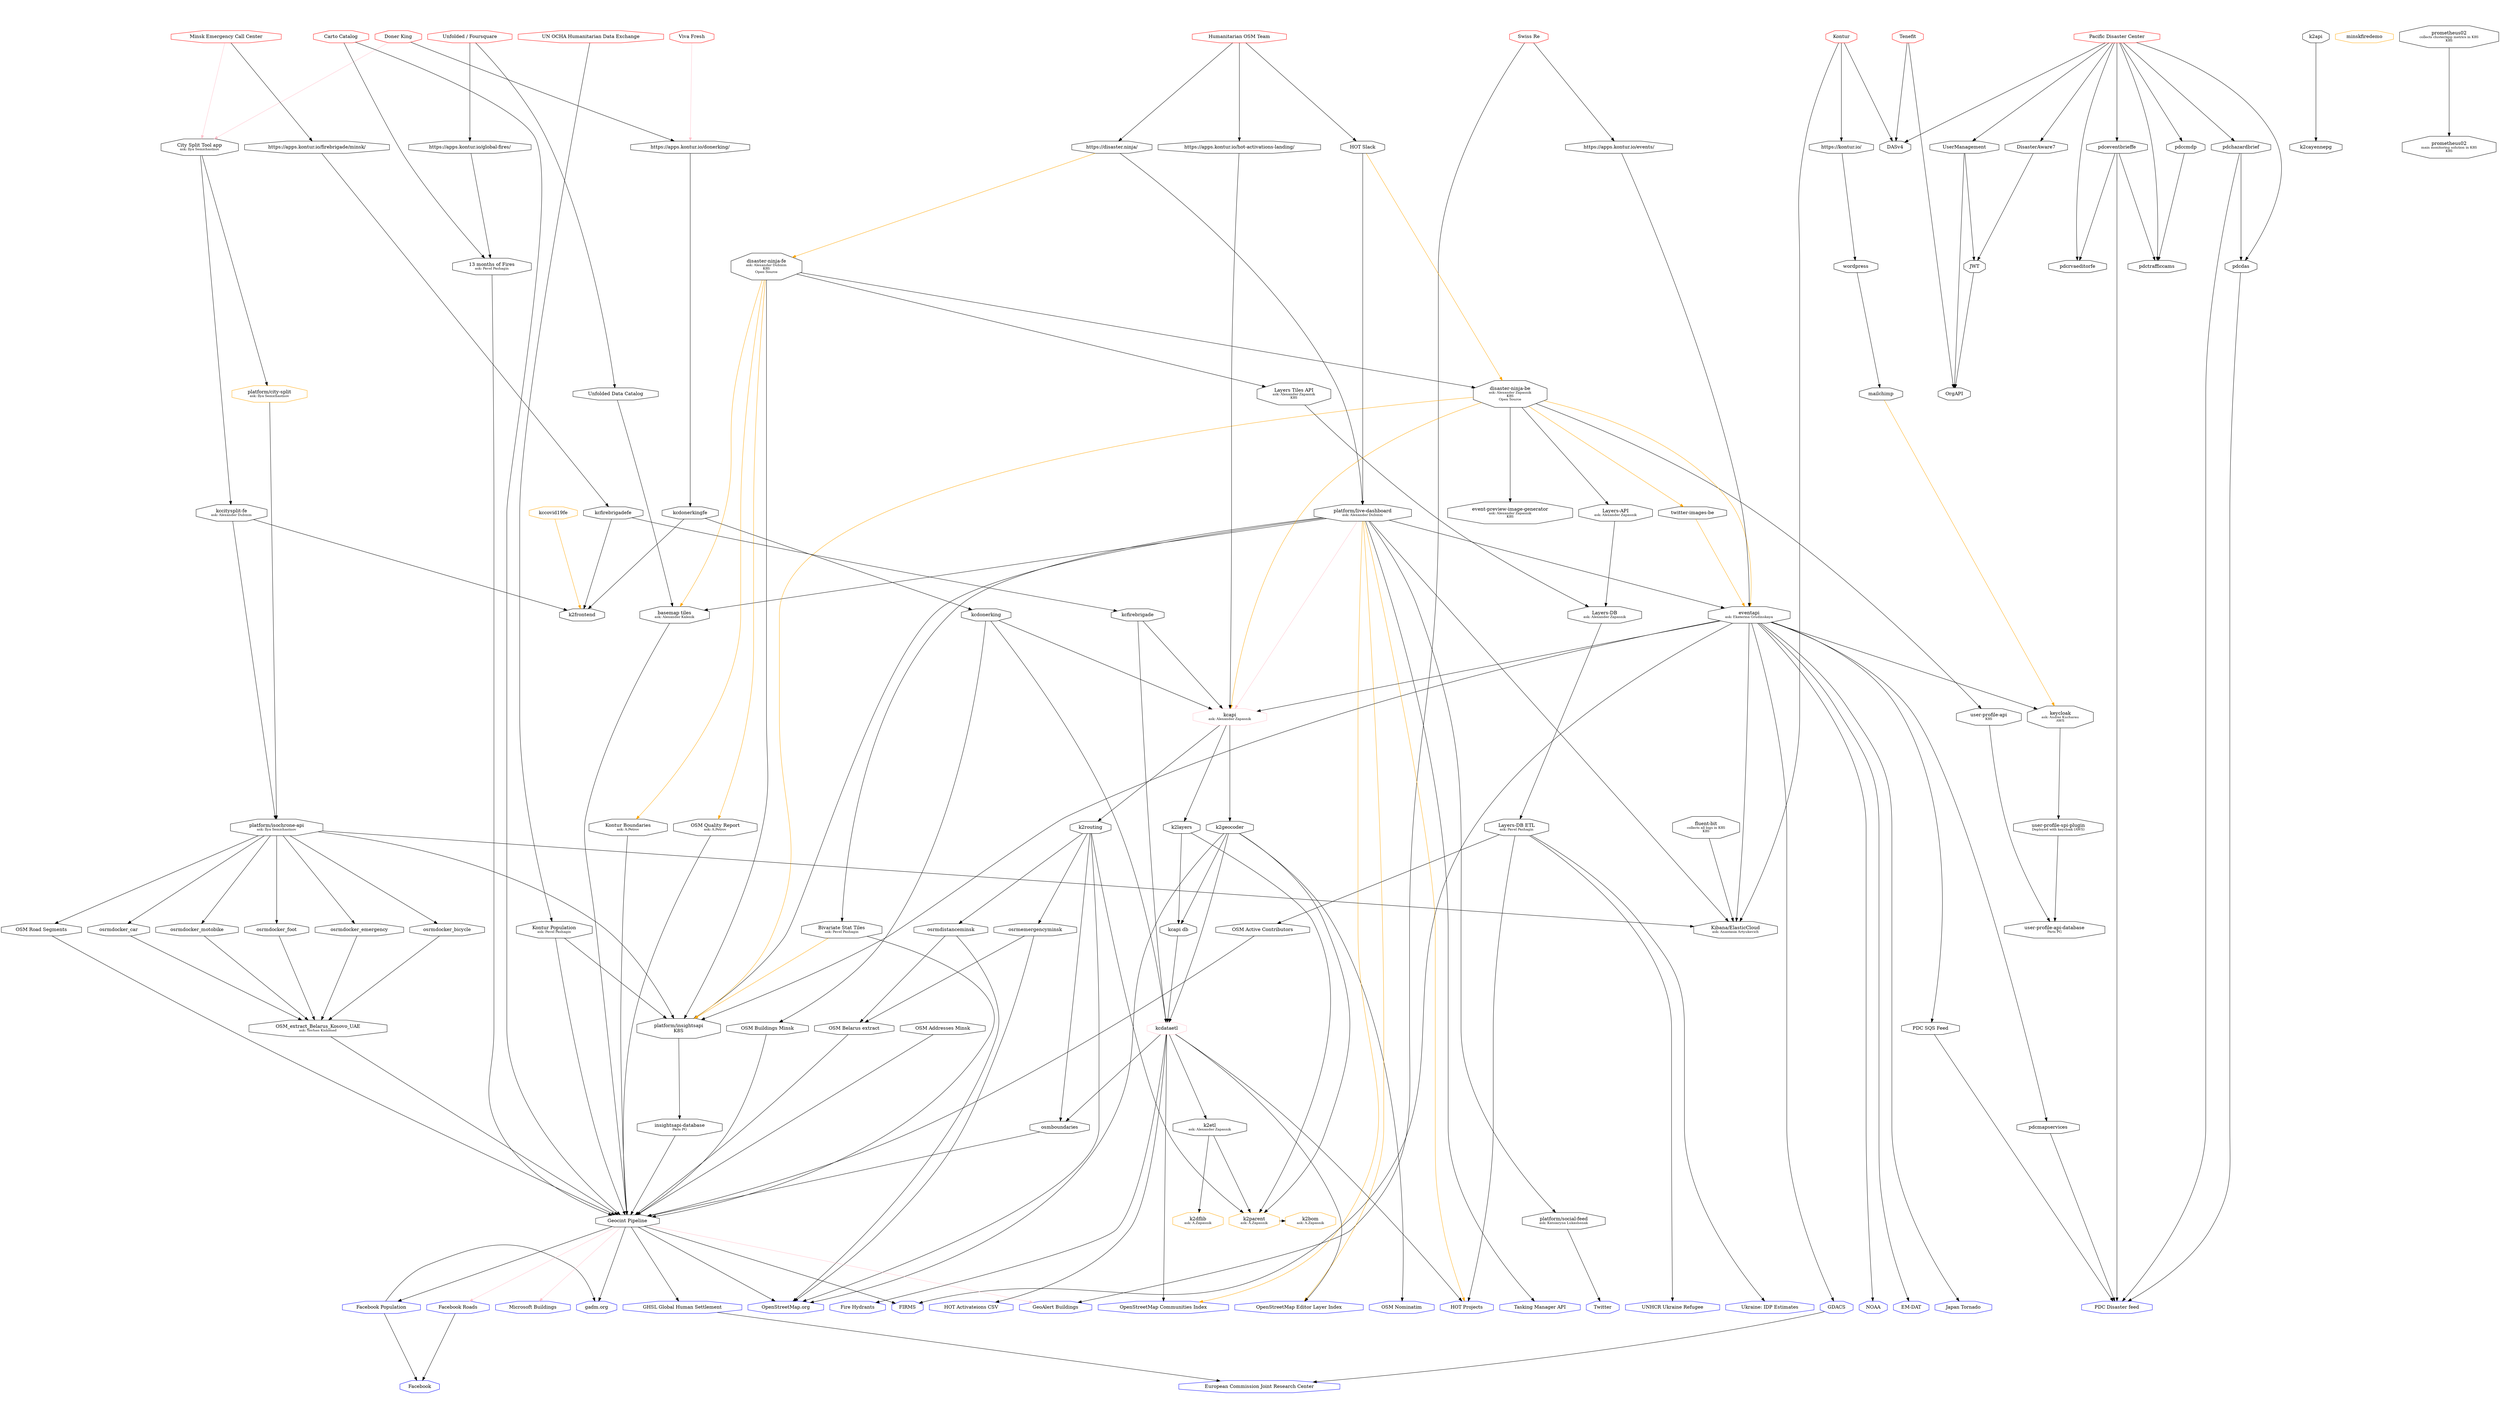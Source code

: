 digraph {
    ratio=0.5625
    #ratio=0.7
    #ratio=1.0407 // 1993:1915
    #ratio=1.42
    maxiter=10000
    #compound=true;
    newrank=true
    edge[minlen=1,weight=1]
    node[shape=octagon]
    // customers
    {
        rank=same;
        HOT [label="Humanitarian OSM Team",color=red]
        PDC [label="Pacific Disaster Center",color=red]
        Tenefit [label="Tenefit",color=red]
        SwissRe [label="Swiss Re",color=red]
        //Vianova [label="Vianova",color=red]
        DonerKing [label="Doner King",color=red]
        mchs [label="Minsk Emergency Call Center",color=red]
        HDX [label="UN OCHA Humanitarian Data Exchange",color=red]
        Kontur [label="Kontur",color=red]
        Vivafresh [label="Viva Fresh",color=red]
        Unfolded [label="Unfolded / Foursquare",color=red]
        cartocatalog [label="Carto Catalog", color=red] //updated 2021-10-08

 //       Craftco [label="craft.co",color=red] -- did not happen

    }
    // user facing
    // external
    {
        rank=same;
        osm [label="OpenStreetMap.org",color=blue]
        twitter [label="Twitter",color=blue]
        facebookpopulation [label="Facebook Population",color=blue]
        facebookroads [label="Facebook Roads",color=blue]
        msbuildings [label="Microsoft Buildings",color=blue]
        geoalertbuildings [label="GeoAlert Buildings",color=blue]
        gdacs [label="GDACS", color=blue]
        ghs [label="GHSL Global Human Settlement",color=blue]
        gadm [label="gadm.org",color=blue]
        hotactivations [label="HOT Projects",color=blue]
        hotactivationscsv [label="HOT Activateions CSV",color=blue]
        osmlayers [label="OpenStreetMap Editor Layer Index",color=blue]
        osmcommunities [label="OpenStreetMap Communities Index",color=blue]
        pdcdisasters [label="PDC Disaster feed",color=blue]
        taskingmanagerapi [label="Tasking Manager API",color=blue] //new
        firms [label="FIRMS", color=blue] //new
        noaa [label="NOAA", color=blue] //new
        emdat [label="EM-DAT", color=blue] //new
        japantornado [label="Japan Tornado", color=blue] //new??
        firehydrants [label="Fire Hydrants", color=blue] //new
        osmnominatim [label="OSM Nominatim", color=blue]
        unhcrukrainerefugee [label="UNHCR Ukraine Refugee", color=blue]
        idpestimates [label="Ukraine: IDP Estimates", color=blue]

    }

    {
        rank=same; //updated 2021-10-08
        k2parent [label=<k2parent<BR /><FONT POINT-SIZE="10">ask: A.Zapasnik</FONT>>];
        k2dflib [label=<k2dflib<BR /><FONT POINT-SIZE="10">ask: A.Zapasnik</FONT>>];
        k2bom [label=<k2bom<BR /><FONT POINT-SIZE="10">ask: A.Zapasnik</FONT>>];
    }

    {
        rank=same; //updated 2021-10-08
        osrmemergencyminsk
        osrmdistanceminsk
        osrmdocker_motobike
        osrmdocker_foot
        osrmdocker_emergency
        osrmdocker_bicycle
        osrmdocker_car


    }

    {
        rank=same
        kontur_boundaries [label=<Kontur Boundaries<BR /><FONT POINT-SIZE="10">ask: A.Petrov</FONT>>]
        OSM_quality_report [label=<OSM Quality Report<BR /><FONT POINT-SIZE="10">ask: A.Petrov</FONT>>]
        k2routing
        k2layers
        k2geocoder
    }

    k2geocoder -> osmnominatim
    livedashboard -> osmlayers [color=orange]
    livedashboard -> osmcommunities [color=orange]
    livedashboard -> hotactivations [color=orange]
    livedashboard -> kcapi [color=pink]
    livedashboard -> taskingmanagerapi//new


    "user-profile-api" [label=<user-profile-api<FONT POINT-SIZE="10"><BR />K8S</FONT>>]
    "user-profile-api-database" [label=<user-profile-api-database<FONT POINT-SIZE="10"><BR />Paris PG</FONT>>]
    "user-profile-api" -> "user-profile-api-database"

    "user-profile-spi-plugin" [label=<user-profile-spi-plugin<FONT POINT-SIZE="10"><BR />Deployed with keycloak (AWS)</FONT>>]
    "user-profile-spi-plugin" -> "user-profile-api-database"

    keycloak -> "user-profile-spi-plugin"

    keycloak [label=<keycloak<BR /><FONT POINT-SIZE="10">ask: Andrei Kucharau<BR />AWS</FONT>>]
    eventapi -> keycloak
    mailchimp -> keycloak  [color=orange]

    bivariatestat -> insightsapi [color=orange]

    "basemap tiles"  [label=<basemap tiles<BR /><FONT POINT-SIZE="10">ask: Alexander Kalenik</FONT>>]
    "disaster-ninja-fe" -> "basemap tiles" [color=orange]
    livedashboard -> "basemap tiles" //according to A.Dubinin
    "basemap tiles" -> geocint



    "event-preview-image-generator" [label=<event-preview-image-generator<BR /><FONT POINT-SIZE="10">ask: Alexander Zapasnik<BR />K8S</FONT>>]

    "disaster-ninja-be" [label=<disaster-ninja-be<BR /><FONT POINT-SIZE="10">ask: Alexander Zapasnik<BR />K8S<BR />Open Source</FONT>>]
    "disaster-ninja-fe" [label=<disaster-ninja-fe<BR /><FONT POINT-SIZE="10">ask: Alexander Dubinin<BR />K8S<BR />Open Source</FONT>>]

    "disaster-ninja-fe" ->  "disaster-ninja-be"
    "disaster-ninja-fe" -> kontur_boundaries [color=orange] //updated 2021-10-08
    "disaster-ninja-fe" -> OSM_quality_report [color=orange] //updated 2021-10-08
    "disaster-ninja-fe" -> "layers-tiles-api"

    "disaster-ninja-be" -> "user-profile-api"
    "disaster-ninja-be" -> "event-preview-image-generator"
    "disaster-ninja-be" -> insightsapi [color=orange]//Accrding to Katya L
    "disaster-ninja-fe" -> insightsapi //according to Sasha Dubinin
    "disaster-ninja-be" -> kcapi [color=orange]
    "disaster-ninja-be" -> eventapi [color=orange]
    "disaster-ninja-be" -> "Layers-API"

    "disaster-ninja-be" -> "twitter-images-be" [color=orange]
    "twitter-images-be" -> eventapi [color=orange]

    "HOT Slack" -> "disaster-ninja-be" [color=orange]
    //"disaster-ninja-be" -> socialfeed

    disasterninja -> "disaster-ninja-fe" [color=orange]

    "Layers-API" [label=<Layers-API<BR /><FONT POINT-SIZE="10">ask: Alexander Zapasnik</FONT>>]
    "layers-tiles-api" [label=<Layers Tiles API<BR /><FONT POINT-SIZE="10">ask: Alexander Zapasnik<BR />K8S</FONT>>]
    "layers-db" [label=<Layers-DB<BR /><FONT POINT-SIZE="10">ask: Alexander Zapasnik</FONT>>]
    "layers-etl" [label=<Layers-DB ETL<BR /><FONT POINT-SIZE="10">ask: Pavel Pashagin</FONT>>]

    "Layers-API" -> "layers-db"
    "layers-tiles-api" -> "layers-db"
    "layers-db" -> "layers-etl"
    "layers-etl" -> hotactivations
    "layers-etl" -> osmcontributors
    "layers-etl" -> unhcrukrainerefugee
    "layers-etl" -> idpestimates

    gdacs -> jrc
    ghs -> jrc
    facebookpopulation -> facebook
    facebookroads -> facebook
    SwissRe -> geoalertbuildings
    jrc [label="European Commission Joint Research Center",color=blue]
    facebook [label="Facebook",color=blue]
    {
        rank=same;
        donerkingapp [label="https://apps.kontur.io/donerking/"]
        disasterninja [label="https://disaster.ninja/"]
        eventapiprod [label="https://apps.kontur.io/events/"]
        //vianovamap [label="https://adhoc.kontur.io/vianovamap/",color=orange]
        mchsapp [label="https://apps.kontur.io/firebrigade/minsk/"]
        konturwebsite [label="https://kontur.io/"]
        globalfires [label="https://apps.kontur.io/global-fires/"]
        hotlandingpage [label="https://apps.kontur.io/hot-activations-landing/"]
        "HOT Slack"
        UserManagement
        DisasterAware7
        DASv4

    }
    HOT -> disasterninja
    HOT -> hotlandingpage //new
    HOT -> "HOT Slack"
    "HOT Slack" ->  livedashboard
    SwissRe -> eventapiprod
    //Craftco -> eventapiprod [color=pink]
    //Vianova -> vianovamap

    Unfolded -> globalfires
    Unfolded -> "Unfolded Data Catalog" //updated 2021-10-08
    "Unfolded Data Catalog" -> "basemap tiles" //updated 2021-10-08
    globalfires -> "13 months of Fires"
    "13 months of Fires"  [label=<13 months of Fires<BR /><FONT POINT-SIZE="10">ask: Pavel Pashagin</FONT>>]

    "13 months of Fires" -> geocint
    geocint -> firms

    cartocatalog -> "13 months of Fires"//updated 2021-10-08
    cartocatalog -> geocint //updated 2021-10-08

    livedashboard [label="platform/live-dashboard"][label=<platform/live-dashboard<BR /><FONT POINT-SIZE="10">ask: Alexander Dubinin</FONT>>]
    disasterninja -> livedashboard
    livedashboard -> eventapi
    /*livedashboard -> populationapi [color=pink]*/ //new delete
    livedashboard -> insightsapi //new
    eventapiprod -> eventapi
    hotlandingpage -> kcapi //new
    socialfeed [label="platform/social-feed"][label=<platform/social-feed<BR /><FONT POINT-SIZE="10">ask: Katsiaryna Lukashenak</FONT>>]
    livedashboard -> socialfeed
    socialfeed -> twitter
    CSTAPP [label=<City Split Tool app<BR /><FONT POINT-SIZE="10">ask: Ilya Semichastnov</FONT>>]
    mchs -> CSTAPP[color=pink]
    DonerKing -> CSTAPP [color=pink]
    citysplit [label="platform/city-split",color=orange][label=<platform/city-split<BR /><FONT POINT-SIZE="10">ask: Ilya Semichastnov</FONT>>]

    CSTAPP -> citysplit
    isochroneapi [label=<platform/isochrone-api<BR /><FONT POINT-SIZE="10">ask: Ilya Semichastnov</FONT>>]
    citysplit -> isochroneapi
    insightsapi [label=<platform/insightsapi<BR />K8S>] //new
    insightsapi -> "insightsapi-database"
    "insightsapi-database" [label=<insightsapi-database<FONT POINT-SIZE="10"><BR />Paris PG</FONT>>]
    /*populationapi [label="platform/population-api"]
    isochroneapi -> populationapi
    populationapi -> konturpopulation*/
    //insightsapi -> konturpopulation //new
    konturpopulation -> insightsapi // updated 2021-10-08
    isochroneapi -> insightsapi //new

    //insightsapi -> k2etl //new ??-no connection according to A.Kalenik
    eventapi -> insightsapi //new
    isochroneapi -> osmroadsegments
    osmroadsegments -> geocint
    buildingsminsk -> geocint
    osmcontributors -> geocint
    addressesminsk -> geocint
    {
    // Global datasets
        rank=same;
        bivariatestat [label="Bivariate Stat Tiles"] [label=<Bivariate Stat Tiles<BR /><FONT POINT-SIZE="10">ask: Pavel Pashagin</FONT>>]
        osmroadsegments [label="OSM Road Segments"]
        konturpopulation [label=<Kontur Population<BR /><FONT POINT-SIZE="10">ask: Pavel Pashagin</FONT>>]
        osmcontributors [label="OSM Active Contributors"]
    }
    {
    // Minsk datasets
        rank=same;
        addressesminsk [label="OSM Addresses Minsk"]
        buildingsminsk [label="OSM Buildings Minsk"]
        belarusosmpbf [label="OSM Belarus extract"]
        pdsdataset  [label=<OSM_extract_Belarus_Kosovo_UAE<BR /><FONT POINT-SIZE="10">ask: Yevhen Kislomed</FONT>>]//Area of interest updated 2021-10-08

    }
    livedashboard -> bivariatestat
    bivariatestat -> geocint
    belarusosmpbf -> geocint
    pdsdataset -> geocint //updated 2021-10-08
        osrmdocker_foot -> pdsdataset //updated 2021-10-08
    osrmdocker_bicycle -> pdsdataset //updated 2021-10-08
    osrmdocker_car -> pdsdataset //updated 2021-10-08
    osrmdocker_emergency -> pdsdataset //updated 2021-10-08
    osrmdocker_motobike -> pdsdataset //updated 2021-10-08
    isochroneapi -> osrmdocker_foot  //updated 2021-10-08
    isochroneapi -> osrmdocker_bicycle //updated 2021-10-08
    isochroneapi -> osrmdocker_car //updated 2021-10-08
    isochroneapi -> osrmdocker_emergency //updated 2021-10-08
    isochroneapi -> osrmdocker_motobike   //updated 2021-10-08

    osrmemergencyminsk -> belarusosmpbf
    osrmdistanceminsk -> belarusosmpbf
    konturpopulation -> geocint
    HDX -> konturpopulation
    //bivariatemanagement [label="platform/experiments/bivariate-layer-management"] //accrding to A.Dubinin
    //vianovamap -> bivariatemanagement
    //vianovamap -> konturpopulation
    //bivariatemanagement -> bivariatestat [color=pink]
    //bivariatemanagement -> insightsapi //new
    geocint [label="Geocint Pipeline"]
    geocint -> osm
    geocint -> facebookpopulation
    facebookpopulation -> gadm
    geocint -> gadm
    geocint -> ghs
    geocint -> facebookroads [color=pink]
    geocint -> msbuildings [color=pink]
    geocint -> geoalertbuildings [color=pink]
    "insightsapi-database" -> geocint
    kontur_boundaries -> geocint //updates 2021-10-08
    OSM_quality_report -> geocint //updated 2021-10-08 Sasha Petrov

    osmboundaries
    osmboundaries -> geocint

    //grafana [label="Grafana on Geocint"]
    //Kontur -> grafana
    //socialfeed -> grafana
    kccitysplitfe [label=<kccitysplit-fe<BR /><FONT POINT-SIZE="10">ask: Alexander Dubinin</FONT>>]
    kccitysplitfe -> isochroneapi
    CSTAPP -> kccitysplitfe
    kccovid19fe [color=orange]
    eventapi [label=<eventapi<BR /><FONT POINT-SIZE="10">ask: Ekaterina Grudinskaya</FONT>>]
    kcapi  [label=<kcapi<BR /><FONT POINT-SIZE="10">ask: Alexander Zapasnik</FONT>>]
    eventapi -> gdacs
    eventapi -> firms //new
    eventapi -> noaa //new
    eventapi -> emdat //new
    eventapi -> japantornado //new
    DonerKing -> donerkingapp
    Vivafresh -> donerkingapp [color=pink]
    eventapi -> kcapi
    kcdonerkingfe
    donerkingapp -> kcdonerkingfe
    kcdonerking
    kcdonerkingfe -> kcdonerking
    kcdonerking -> buildingsminsk
    kcdataetl [color=pink]
    kcdonerking -> kcdataetl
    kcfirebrigade -> kcdataetl
    kcdataetl -> hotactivations
    kcdataetl -> hotactivationscsv
//    hotactivations -> HOT
    kcdataetl -> osmcommunities
    kcdataetl -> osmlayers
    kcdataetl -> k2etl
    kcdataetl -> osmboundaries
    kcdataetl -> firehydrants
    mchs -> mchsapp
    kcfirebrigadefe
    mchsapp -> kcfirebrigadefe
    kcfirebrigade
    kcfirebrigadefe -> kcfirebrigade
    kcapi [color=pink]
    kcdonerking -> kcapi
    kcfirebrigade -> kcapi
    pdcsqs [label="PDC SQS Feed"]
    eventapi -> pdcsqs
    pdcsqs -> pdcdisasters

    eventapi -> pdcmapservices
    pdcmapservices -> pdcdisasters
    k2etl [label=<k2etl<BR /><FONT POINT-SIZE="10">ask: Alexander Zapasnik</FONT>>]
    /*k2etl -> osm //new
    k2etl -> hotactivations //new
    k2etl -> osmlayers //new
    k2etl -> osmcommunities //new
    k2etk -> firehydrants //new*/
    k2layers
    /*kcdonerking -> k2layers //new deleted
    kcfirebrigade -> k2layers*/ //new deleted
    //k2layers -> k2dataetl
    k2dflib [color=orange]
    k2parent [color=orange]
    k2bom [color=orange]

    k2etl -> k2parent // update 2021-10-8
    k2parent -> k2bom // update 2021-10-8
    k2routing -> k2parent // update 2021-10-8
    k2geocoder -> k2parent // update 2021-10-8
    k2layers -> k2parent // update 2021-10-8
    k2etl -> k2dflib // update 2021-10-8

    k2layers
    kcapi -> k2layers

    k2layers -> "kcapi db"

    k2geocoder -> "kcapi db"

    "kcapi db" -> kcdataetl


    k2cayennepg
    k2api
    k2api -> k2cayennepg
    //k2themeprovider //it is part of k2frontend platform
    //k2frontend -> k2themeprovider
    //k2mocktool //dead according to A.Dubinin
    //k2frontend -> k2mocktool
    minskfiredemo [color=orange]
    k2routing
    kcapi -> k2routing
    k2routing -> osm
    //isochroneapi -> k2routing / updated 2021-10-8 accoding to Ilya S.
    k2routing -> osrmemergencyminsk
    k2routing -> osmboundaries// accoring to A.Kalenik
    osrmemergencyminsk -> osm
    k2routing -> osrmdistanceminsk
    osrmdistanceminsk -> osm
    k2geocoder
    kcapi -> k2geocoder
    k2geocoder -> osm
    k2geocoder -> kcdataetl
    k2frontend
    kcdonerkingfe -> k2frontend
    kcfirebrigadefe -> k2frontend
    kccitysplitfe -> k2frontend
    kccovid19fe -> k2frontend [color=orange]
    pdcrvaeditorfe
    PDC -> pdcrvaeditorfe
    pdceventbrieffe
    PDC -> pdceventbrieffe
    pdceventbrieffe -> pdcdisasters
    pdceventbrieffe -> pdcrvaeditorfe
    pdchazardbrief
    PDC -> pdchazardbrief
    pdchazardbrief -> pdcdas
    pdchazardbrief -> pdcdisasters
    pdcdas
    PDC -> pdcdas
    pdcdas -> pdcdisasters
    pdctrafficcams
    PDC -> pdctrafficcams
    pdceventbrieffe -> pdctrafficcams
    PDC -> pdccmdp -> pdctrafficcams
    Tenefit -> OrgAPI // update 2021-10-8
    PDC -> UserManagement -> JWT         // update 2021-10-8
    UserManagement -> OrgAPI // update 2021-10-8
    PDC -> DisasterAware7 -> JWT -> OrgAPI // update 2021-10-8
    PDC -> DASv4 // update 2021-10-8
    Tenefit -> DASv4 // update 2021-10-8
    Kontur -> DASv4 // update 2021-10-8
    Kontur -> konturwebsite
    //konturioui
    // konturioui
    konturwebsite -> wordpress

    wordpress -> mailchimp

    "prometheus02" [label=<prometheus02<FONT POINT-SIZE="10"><BR />collects cluster/app metrics in K8S<BR />K8S</FONT>>]
    "grafana02" [label=<prometheus02<FONT POINT-SIZE="10"><BR />main monitoring solution in K8S<BR />K8S</FONT>>]
    "prometheus02" -> grafana02

    "fluent-bit" [label=<fluent-bit<FONT POINT-SIZE="10"><BR />collects all logs in K8S<BR />K8S</FONT>>]
    "fluent-bit" -> kibana

    kibana [label=<Kibana/ElasticCloud<BR /><FONT POINT-SIZE="10">ask: Anastasia Artyukevich</FONT>>]
    Kontur -> kibana //updated 2021-10-08
    livedashboard -> kibana //updated 2021-10-08
    eventapi -> kibana//updated 2021-10-08
    isochroneapi -> kibana//updated 2021-10-08

    //konturiorest
    //konturioui -> konturiorest
    # eventproxy [label="platform/event-proxy",color=orange]
    # livedashboard -> eventproxy [color=orange]
    # eventproxy -> gdacs [color=orange]
    # eventproxy -> /*gra*/fana [color=orange]
}
